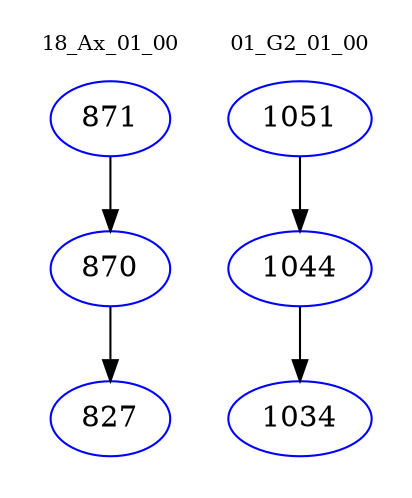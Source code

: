 digraph{
subgraph cluster_0 {
color = white
label = "18_Ax_01_00";
fontsize=10;
T0_871 [label="871", color="blue"]
T0_871 -> T0_870 [color="black"]
T0_870 [label="870", color="blue"]
T0_870 -> T0_827 [color="black"]
T0_827 [label="827", color="blue"]
}
subgraph cluster_1 {
color = white
label = "01_G2_01_00";
fontsize=10;
T1_1051 [label="1051", color="blue"]
T1_1051 -> T1_1044 [color="black"]
T1_1044 [label="1044", color="blue"]
T1_1044 -> T1_1034 [color="black"]
T1_1034 [label="1034", color="blue"]
}
}
